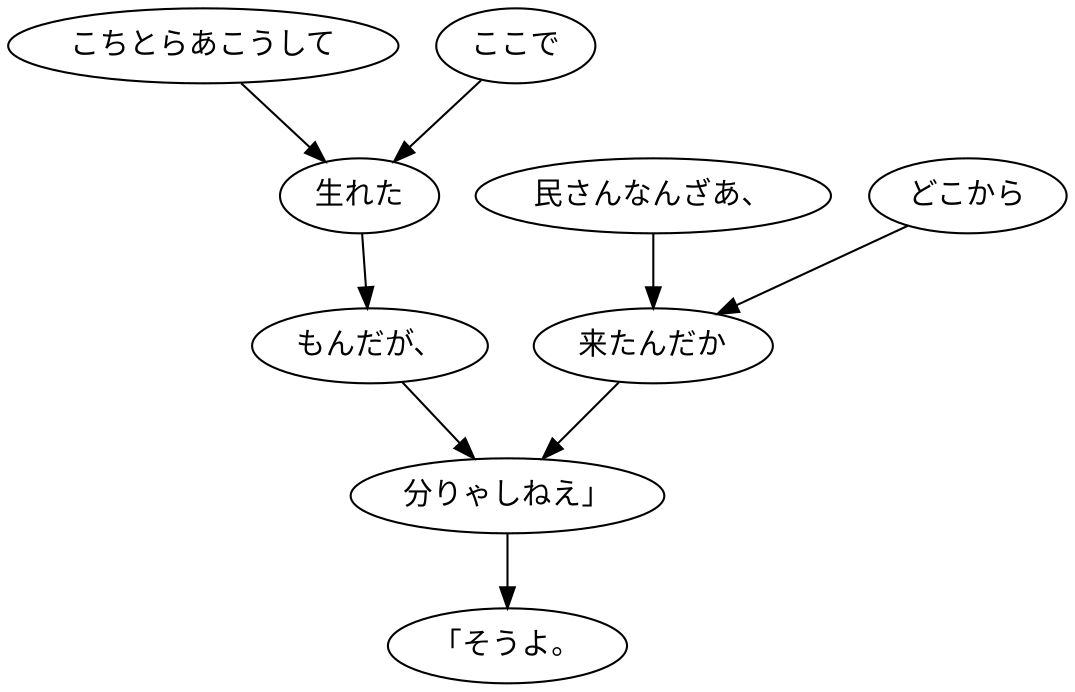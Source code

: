 digraph graph4391 {
	node0 [label="こちとらあこうして"];
	node1 [label="ここで"];
	node2 [label="生れた"];
	node3 [label="もんだが、"];
	node4 [label="民さんなんざあ、"];
	node5 [label="どこから"];
	node6 [label="来たんだか"];
	node7 [label="分りゃしねえ」"];
	node8 [label="「そうよ。"];
	node0 -> node2;
	node1 -> node2;
	node2 -> node3;
	node3 -> node7;
	node4 -> node6;
	node5 -> node6;
	node6 -> node7;
	node7 -> node8;
}
